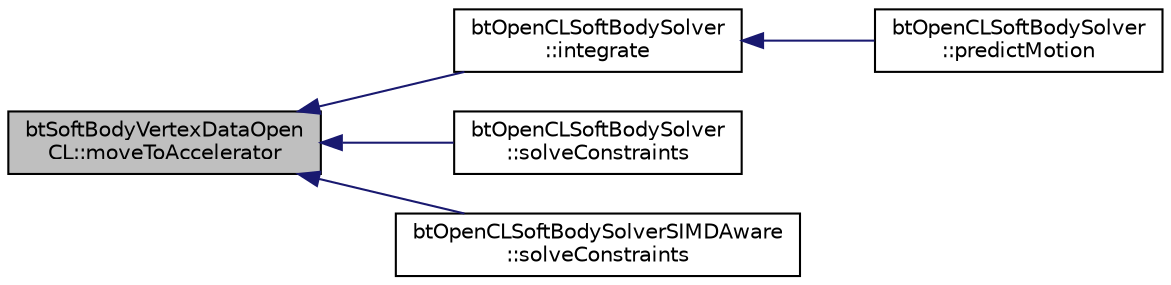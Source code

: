 digraph "btSoftBodyVertexDataOpenCL::moveToAccelerator"
{
  edge [fontname="Helvetica",fontsize="10",labelfontname="Helvetica",labelfontsize="10"];
  node [fontname="Helvetica",fontsize="10",shape=record];
  rankdir="LR";
  Node1 [label="btSoftBodyVertexDataOpen\lCL::moveToAccelerator",height=0.2,width=0.4,color="black", fillcolor="grey75", style="filled", fontcolor="black"];
  Node1 -> Node2 [dir="back",color="midnightblue",fontsize="10",style="solid",fontname="Helvetica"];
  Node2 [label="btOpenCLSoftBodySolver\l::integrate",height=0.2,width=0.4,color="black", fillcolor="white", style="filled",URL="$classbt_open_c_l_soft_body_solver.html#ad52983f1059032ef7f89416442cc911c"];
  Node2 -> Node3 [dir="back",color="midnightblue",fontsize="10",style="solid",fontname="Helvetica"];
  Node3 [label="btOpenCLSoftBodySolver\l::predictMotion",height=0.2,width=0.4,color="black", fillcolor="white", style="filled",URL="$classbt_open_c_l_soft_body_solver.html#ab48872d1de7b5b960d462c71d36ee92d"];
  Node1 -> Node4 [dir="back",color="midnightblue",fontsize="10",style="solid",fontname="Helvetica"];
  Node4 [label="btOpenCLSoftBodySolver\l::solveConstraints",height=0.2,width=0.4,color="black", fillcolor="white", style="filled",URL="$classbt_open_c_l_soft_body_solver.html#a24daba36a553aeb1d49158cd804e039a"];
  Node1 -> Node5 [dir="back",color="midnightblue",fontsize="10",style="solid",fontname="Helvetica"];
  Node5 [label="btOpenCLSoftBodySolverSIMDAware\l::solveConstraints",height=0.2,width=0.4,color="black", fillcolor="white", style="filled",URL="$classbt_open_c_l_soft_body_solver_s_i_m_d_aware.html#a38d944c9dcaa0579e001f93da1b5244d"];
}

